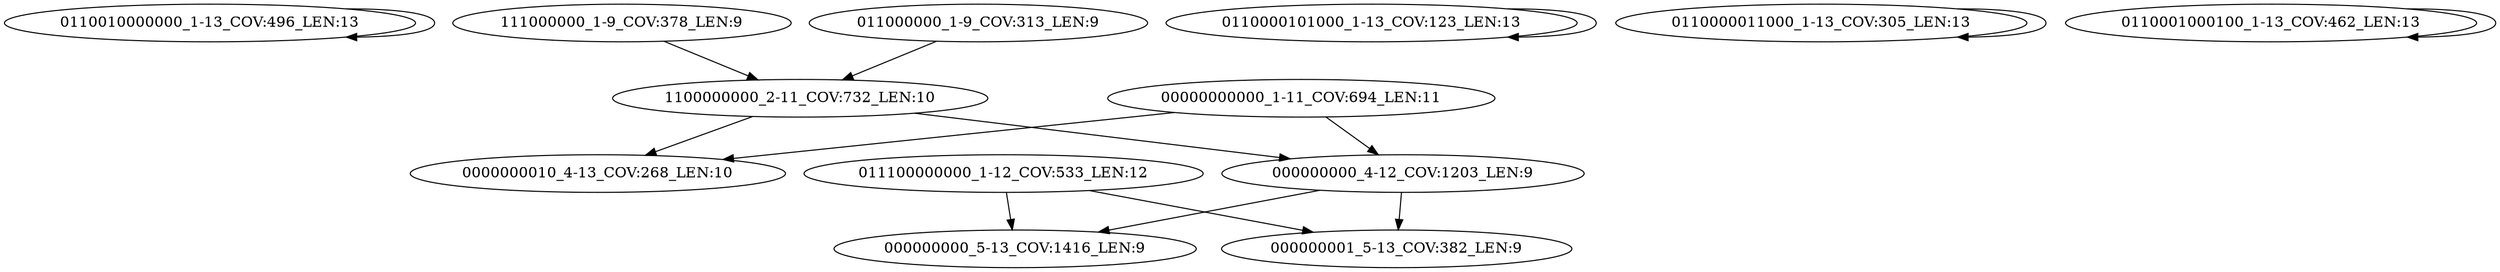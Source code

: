 digraph G {
    "0110010000000_1-13_COV:496_LEN:13" -> "0110010000000_1-13_COV:496_LEN:13";
    "011100000000_1-12_COV:533_LEN:12" -> "000000000_5-13_COV:1416_LEN:9";
    "011100000000_1-12_COV:533_LEN:12" -> "000000001_5-13_COV:382_LEN:9";
    "111000000_1-9_COV:378_LEN:9" -> "1100000000_2-11_COV:732_LEN:10";
    "00000000000_1-11_COV:694_LEN:11" -> "0000000010_4-13_COV:268_LEN:10";
    "00000000000_1-11_COV:694_LEN:11" -> "000000000_4-12_COV:1203_LEN:9";
    "011000000_1-9_COV:313_LEN:9" -> "1100000000_2-11_COV:732_LEN:10";
    "0110000101000_1-13_COV:123_LEN:13" -> "0110000101000_1-13_COV:123_LEN:13";
    "0110000011000_1-13_COV:305_LEN:13" -> "0110000011000_1-13_COV:305_LEN:13";
    "000000000_4-12_COV:1203_LEN:9" -> "000000000_5-13_COV:1416_LEN:9";
    "000000000_4-12_COV:1203_LEN:9" -> "000000001_5-13_COV:382_LEN:9";
    "0110001000100_1-13_COV:462_LEN:13" -> "0110001000100_1-13_COV:462_LEN:13";
    "1100000000_2-11_COV:732_LEN:10" -> "0000000010_4-13_COV:268_LEN:10";
    "1100000000_2-11_COV:732_LEN:10" -> "000000000_4-12_COV:1203_LEN:9";
}
